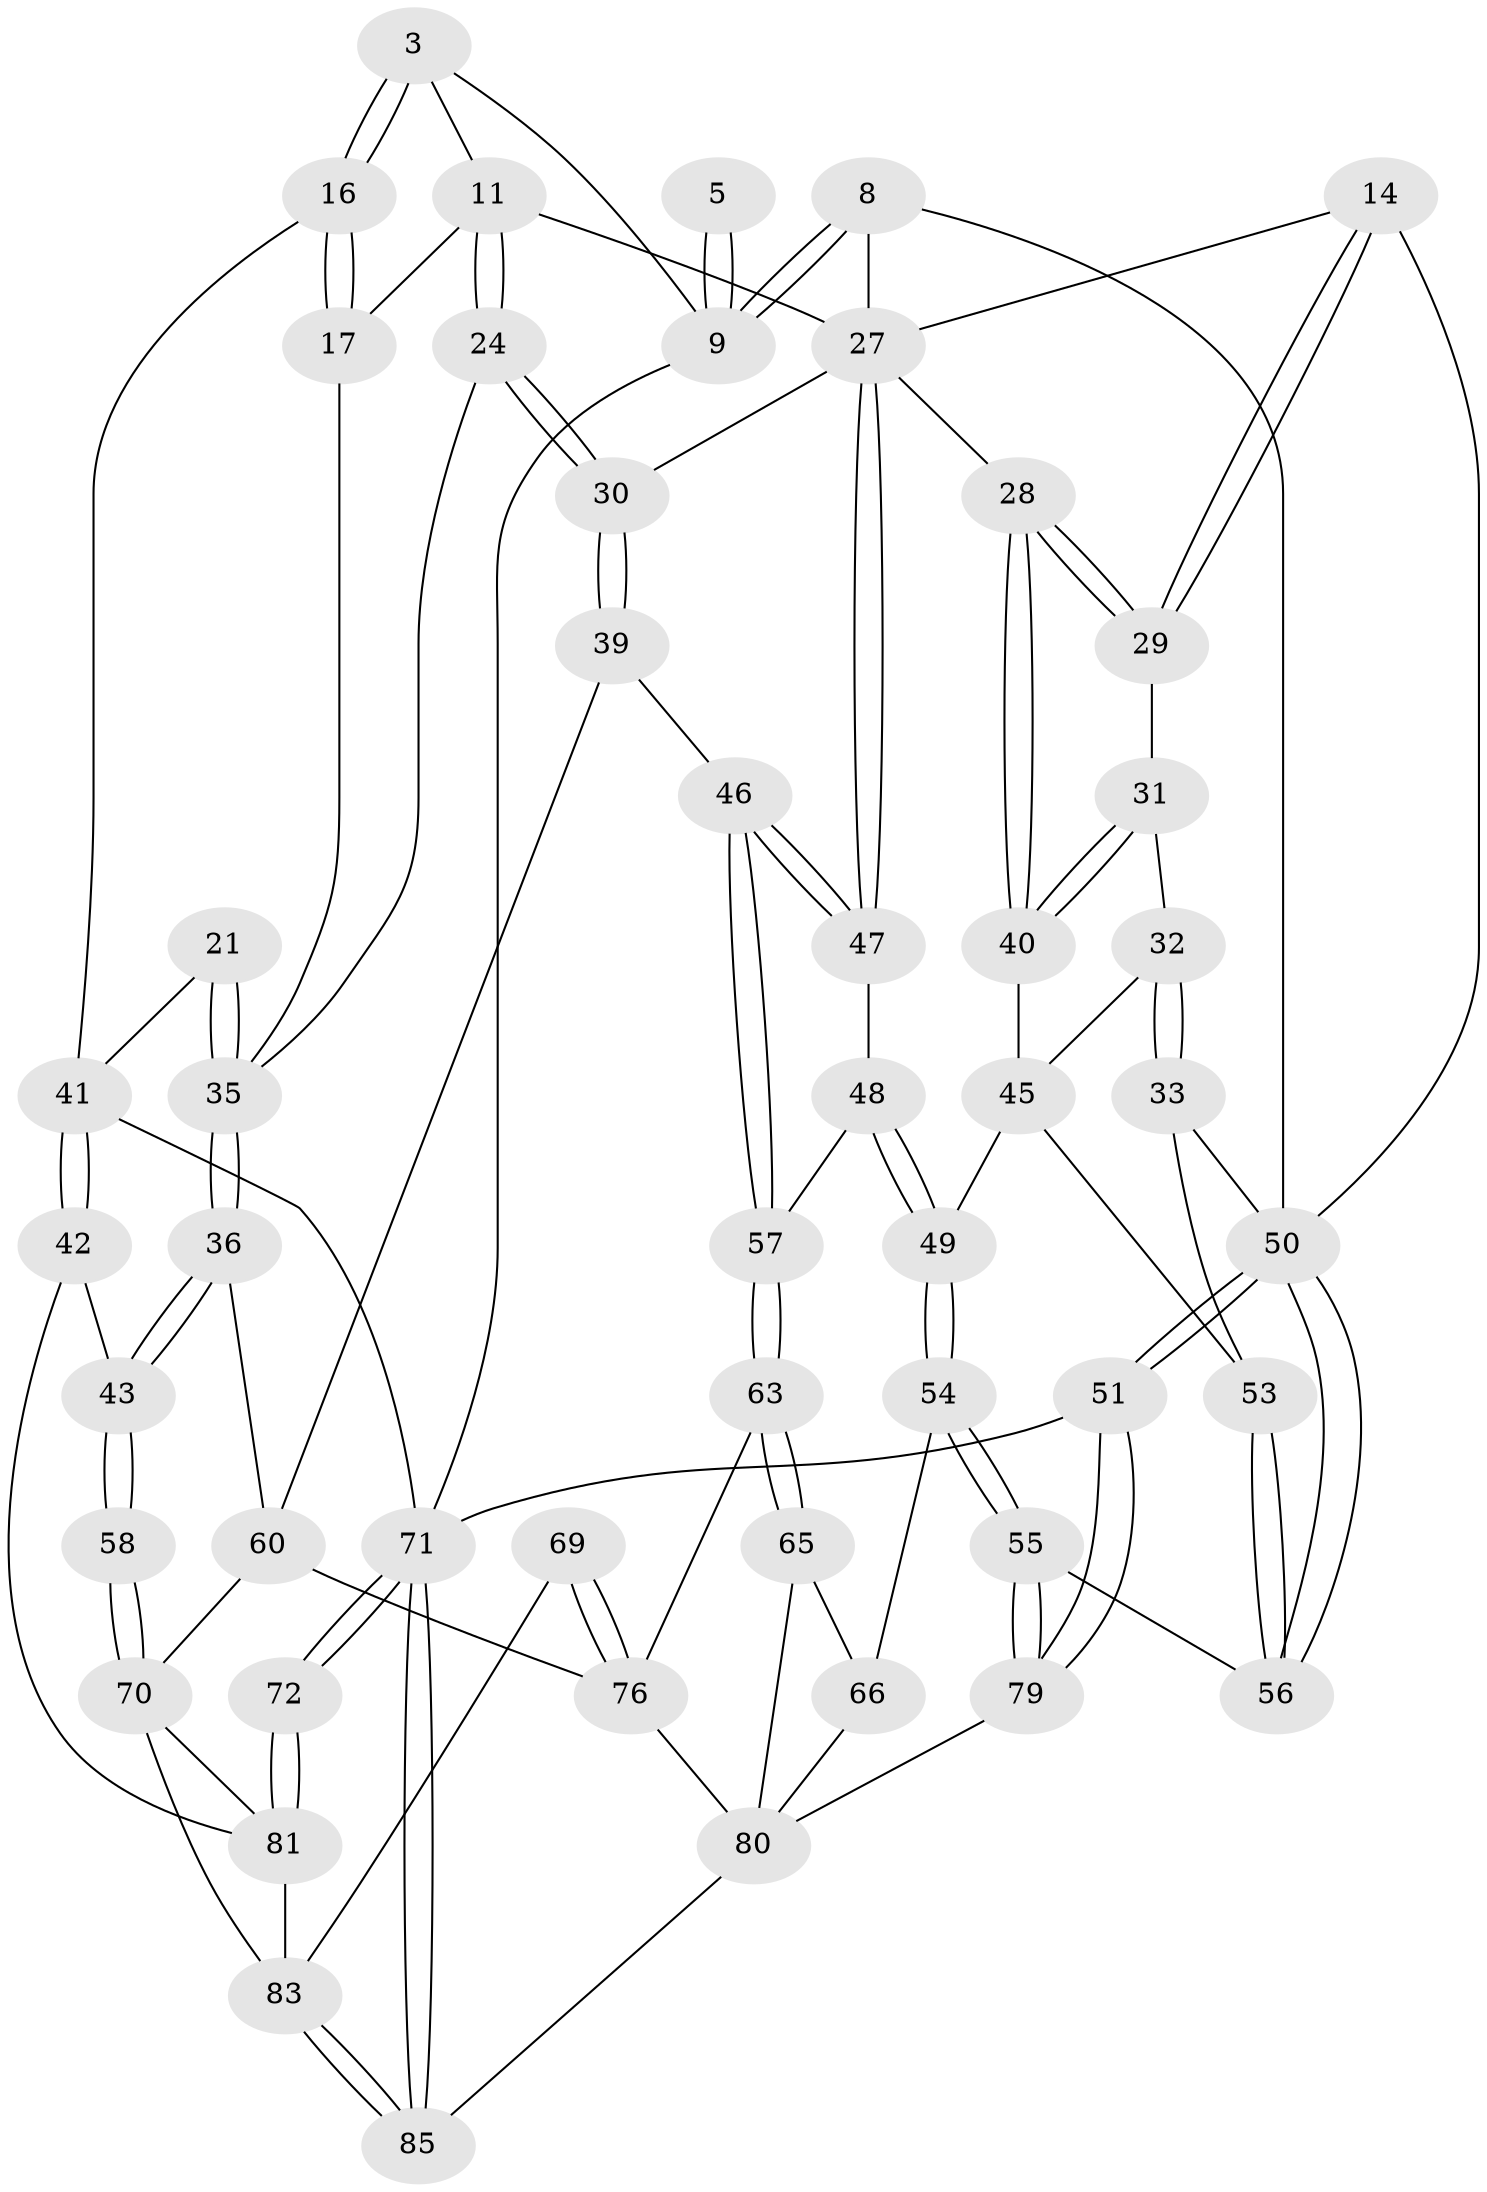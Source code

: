 // original degree distribution, {3: 0.023529411764705882, 4: 0.23529411764705882, 5: 0.5411764705882353, 6: 0.2}
// Generated by graph-tools (version 1.1) at 2025/04/03/04/25 22:04:26]
// undirected, 51 vertices, 119 edges
graph export_dot {
graph [start="1"]
  node [color=gray90,style=filled];
  3 [pos="+0.6875312279242792+0"];
  5 [pos="+0.1476705247346843+0"];
  8 [pos="+0+0",super="+7"];
  9 [pos="+0+0",super="+4"];
  11 [pos="+0.32697636949303743+0.3179222644514016",super="+10"];
  14 [pos="+0.16540239792377984+0.32890274643507245"];
  16 [pos="+0.7213920803145025+0.10880244979938578"];
  17 [pos="+0.6265965715397924+0.23878944240217287"];
  21 [pos="+0.7526658147814523+0.4451671565237647"];
  24 [pos="+0.5133151805618763+0.4063716018365085"];
  27 [pos="+0.31855303973930527+0.49791117902255266",super="+26+13"];
  28 [pos="+0.28205458516282095+0.5078462784240699"];
  29 [pos="+0.13583558113675878+0.42275588562558686"];
  30 [pos="+0.4885113629461771+0.4878013788980555"];
  31 [pos="+0.12707734787398095+0.44284515734090113"];
  32 [pos="+0.07589270787921276+0.4826726406705624"];
  33 [pos="+0+0.5076211963789364"];
  35 [pos="+0.6890423778338243+0.5089094185878966",super="+23+22"];
  36 [pos="+0.6773934448018095+0.5874508135467637"];
  39 [pos="+0.503001574211604+0.6137763250374816"];
  40 [pos="+0.20408810961746449+0.5464210316556063"];
  41 [pos="+1+0.5181891463964732",super="+20"];
  42 [pos="+1+0.5192176258058824"];
  43 [pos="+0.7908720909074787+0.6532359656625886"];
  45 [pos="+0.1009959756568226+0.5958397988725096",super="+44"];
  46 [pos="+0.48567785412526315+0.6212883693894863"];
  47 [pos="+0.32205552663583675+0.5110338699047678"];
  48 [pos="+0.30725689552231833+0.6461972639353176"];
  49 [pos="+0.21972716921267457+0.681258089654736"];
  50 [pos="+0+0.9462337948002949",super="+34+25+15"];
  51 [pos="+0+1"];
  53 [pos="+0.055139404833103645+0.6245408566643793"];
  54 [pos="+0.20833985963637186+0.7155497896412177"];
  55 [pos="+0.16296672375467322+0.7485467646806628"];
  56 [pos="+0.04035611052456959+0.7597985405500549"];
  57 [pos="+0.4178910270176502+0.6719251876808714"];
  58 [pos="+0.7811529495563325+0.7349168637208439"];
  60 [pos="+0.5732869592114616+0.7330650336674711",super="+38+37"];
  63 [pos="+0.41320861274103793+0.737483148593816"];
  65 [pos="+0.31197592558565385+0.8028943681412517"];
  66 [pos="+0.24496950927892472+0.7517711146455237"];
  69 [pos="+0.5425414809168748+0.9349582181871448"];
  70 [pos="+0.8053076588134128+0.7977875277328186",super="+67+59"];
  71 [pos="+1+1",super="+18+52"];
  72 [pos="+1+0.8897235657138328"];
  76 [pos="+0.4896812845765151+0.906983979313365",super="+62+61"];
  79 [pos="+0.1763414295571343+0.8809772663911906"];
  80 [pos="+0.29450010620939826+0.9331536425802682",super="+77+78"];
  81 [pos="+1+0.8919170203705",super="+75+73"];
  83 [pos="+0.6570222997865522+1",super="+68+82"];
  85 [pos="+0.6571728860624919+1",super="+84"];
  3 -- 16;
  3 -- 16;
  3 -- 9;
  3 -- 11;
  5 -- 9 [weight=2];
  5 -- 9;
  8 -- 9;
  8 -- 9;
  8 -- 50 [weight=2];
  8 -- 27;
  9 -- 71 [weight=2];
  11 -- 24;
  11 -- 24;
  11 -- 27 [weight=2];
  11 -- 17;
  14 -- 29;
  14 -- 29;
  14 -- 50;
  14 -- 27;
  16 -- 17;
  16 -- 17;
  16 -- 41;
  17 -- 35;
  21 -- 35 [weight=2];
  21 -- 35;
  21 -- 41;
  24 -- 30;
  24 -- 30;
  24 -- 35;
  27 -- 28;
  27 -- 47;
  27 -- 47;
  27 -- 30;
  28 -- 29;
  28 -- 29;
  28 -- 40;
  28 -- 40;
  29 -- 31;
  30 -- 39;
  30 -- 39;
  31 -- 32;
  31 -- 40;
  31 -- 40;
  32 -- 33;
  32 -- 33;
  32 -- 45;
  33 -- 53;
  33 -- 50;
  35 -- 36;
  35 -- 36;
  36 -- 43;
  36 -- 43;
  36 -- 60;
  39 -- 46;
  39 -- 60;
  40 -- 45;
  41 -- 42;
  41 -- 42;
  41 -- 71 [weight=2];
  42 -- 43;
  42 -- 81;
  43 -- 58;
  43 -- 58;
  45 -- 53;
  45 -- 49;
  46 -- 47;
  46 -- 47;
  46 -- 57;
  46 -- 57;
  47 -- 48;
  48 -- 49;
  48 -- 49;
  48 -- 57;
  49 -- 54;
  49 -- 54;
  50 -- 51;
  50 -- 51;
  50 -- 56;
  50 -- 56;
  51 -- 79;
  51 -- 79;
  51 -- 71;
  53 -- 56;
  53 -- 56;
  54 -- 55;
  54 -- 55;
  54 -- 66;
  55 -- 56;
  55 -- 79;
  55 -- 79;
  57 -- 63;
  57 -- 63;
  58 -- 70 [weight=2];
  58 -- 70;
  60 -- 76;
  60 -- 70 [weight=2];
  63 -- 65;
  63 -- 65;
  63 -- 76;
  65 -- 66;
  65 -- 80;
  66 -- 80;
  69 -- 76 [weight=2];
  69 -- 76;
  69 -- 83;
  70 -- 81;
  70 -- 83;
  71 -- 72;
  71 -- 72;
  71 -- 85 [weight=2];
  71 -- 85;
  72 -- 81 [weight=2];
  72 -- 81;
  76 -- 80;
  79 -- 80;
  80 -- 85;
  81 -- 83 [weight=2];
  83 -- 85;
  83 -- 85;
}
